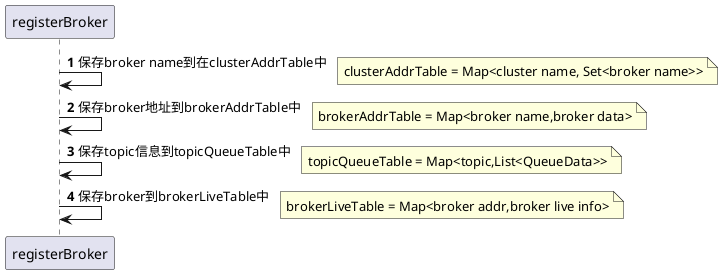 @startuml
autonumber
registerBroker -> registerBroker : 保存broker name到在clusterAddrTable中
note right : clusterAddrTable = Map<cluster name, Set<broker name>>
registerBroker -> registerBroker : 保存broker地址到brokerAddrTable中
note right : brokerAddrTable = Map<broker name,broker data>
registerBroker -> registerBroker : 保存topic信息到topicQueueTable中
note right : topicQueueTable = Map<topic,List<QueueData>>
registerBroker -> registerBroker : 保存broker到brokerLiveTable中
note right : brokerLiveTable = Map<broker addr,broker live info>

@enduml